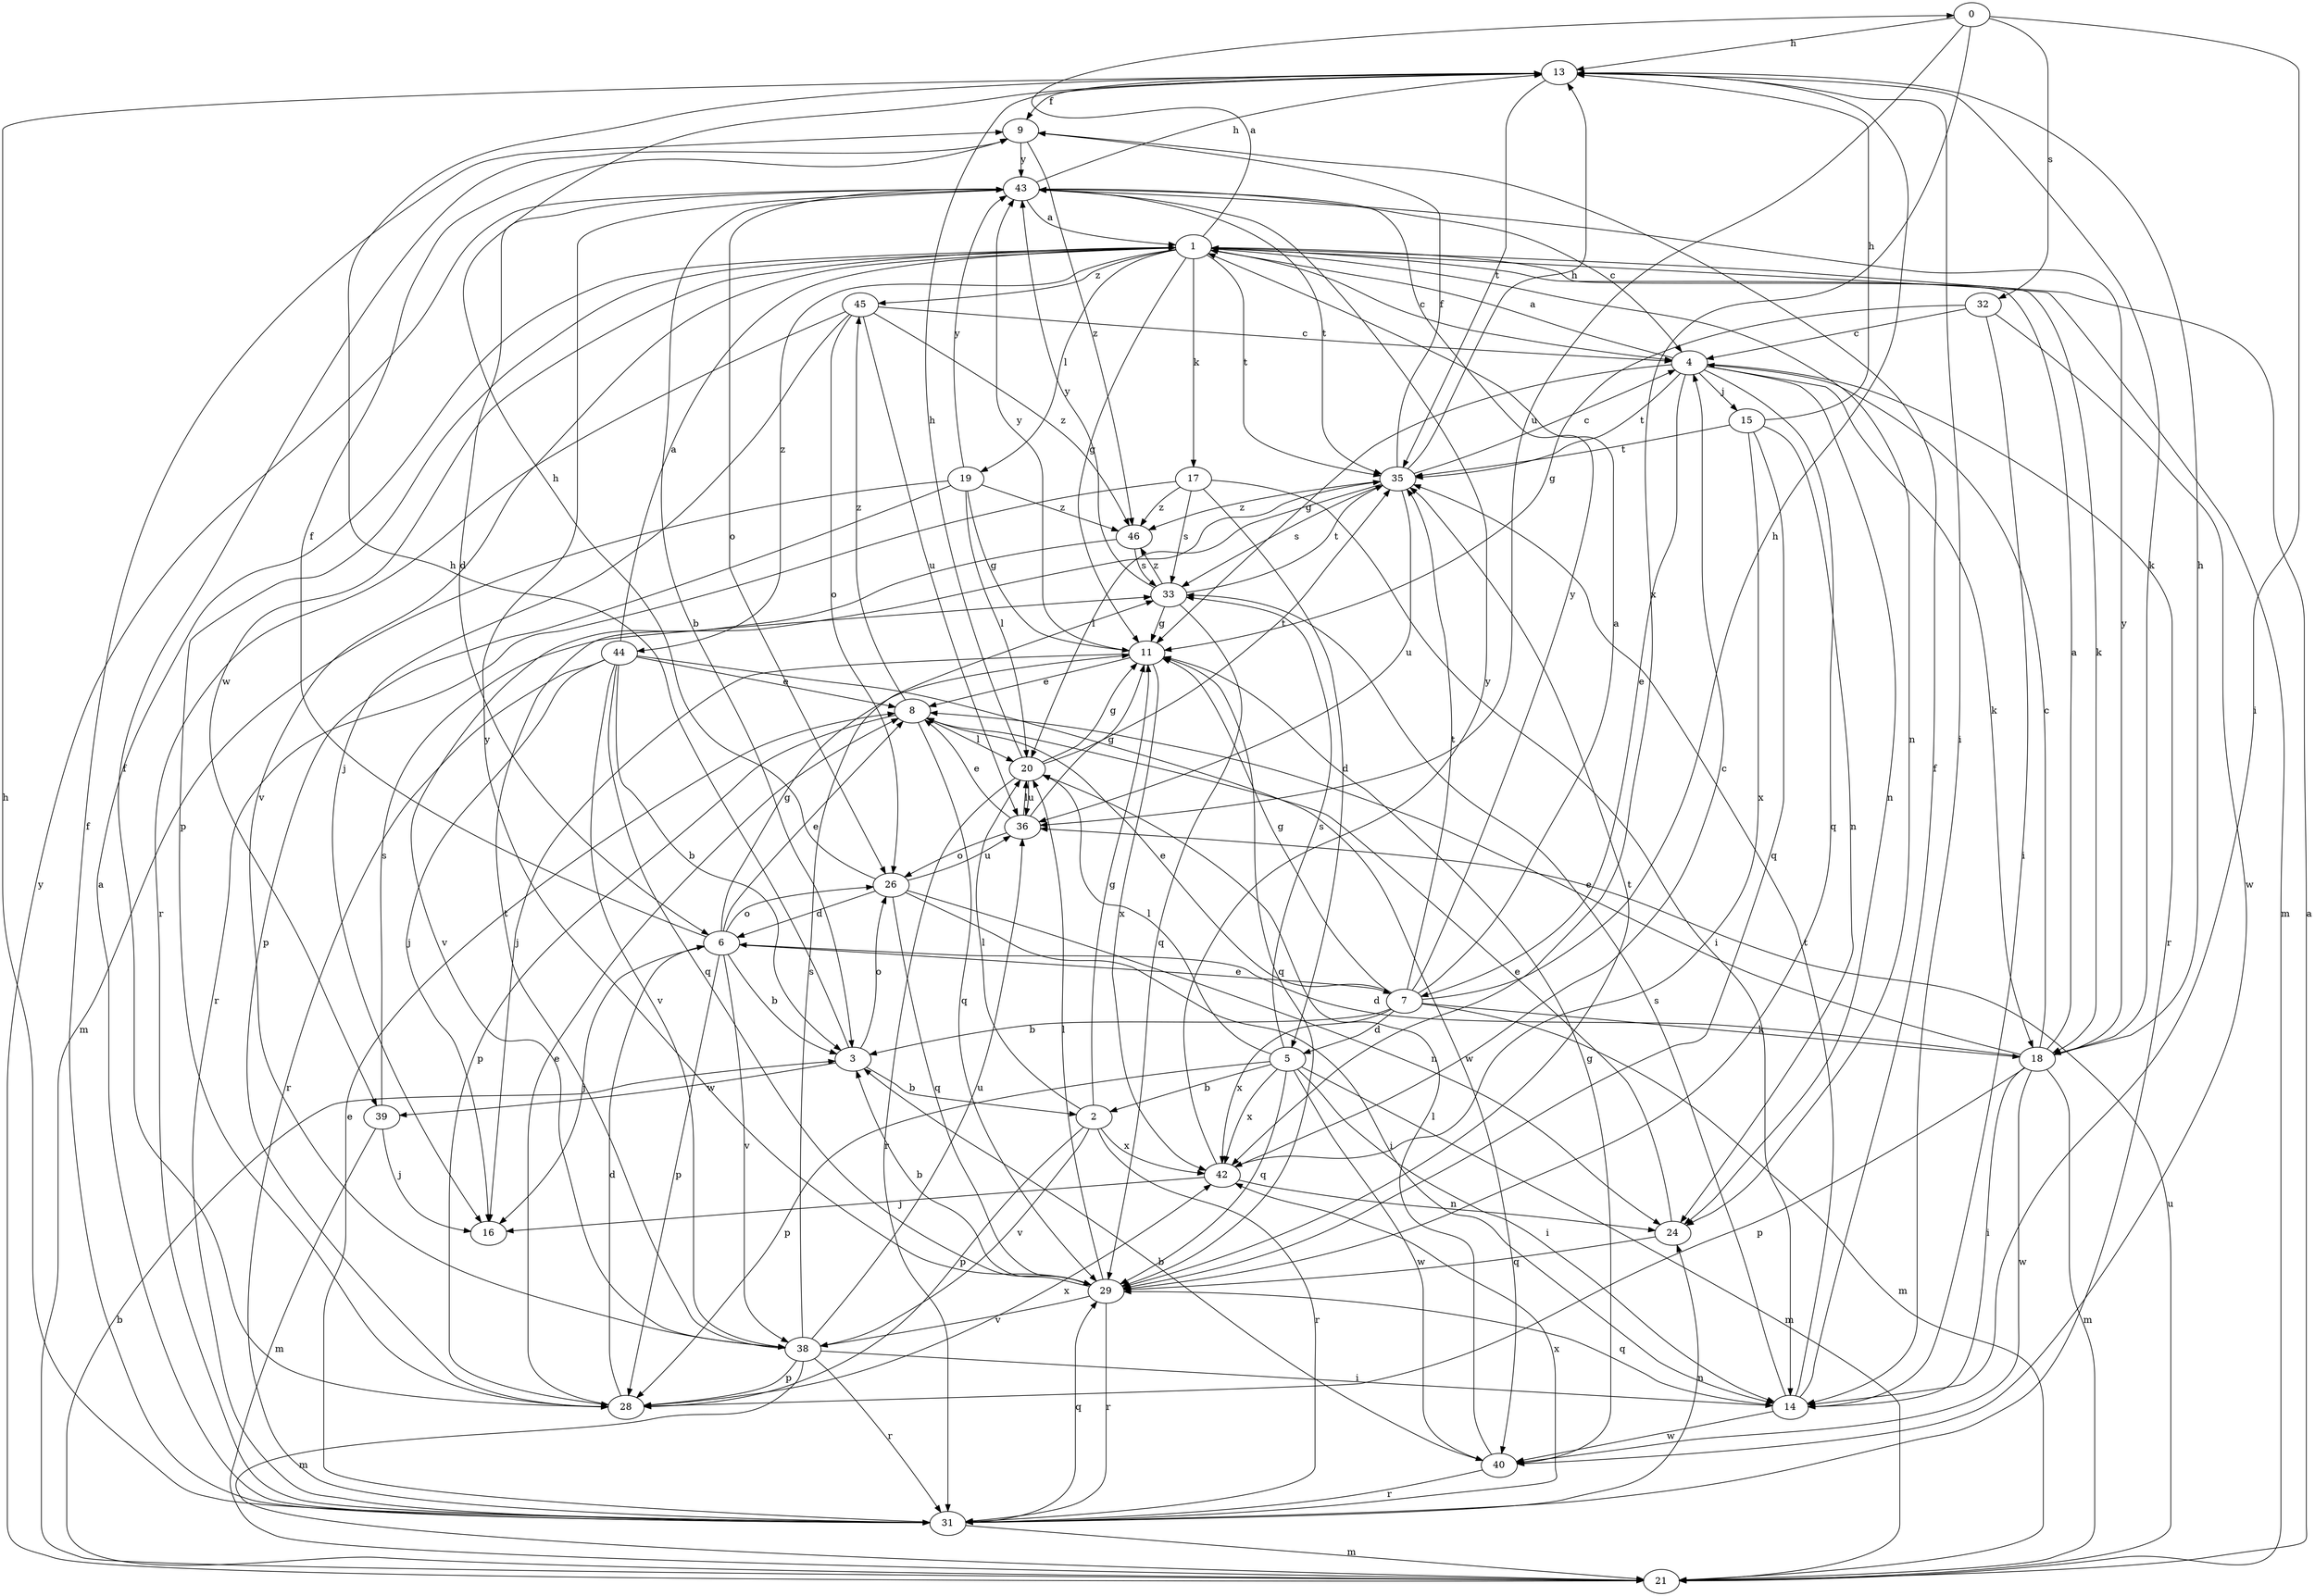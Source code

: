 strict digraph  {
0;
1;
2;
3;
4;
5;
6;
7;
8;
9;
11;
13;
14;
15;
16;
17;
18;
19;
20;
21;
24;
26;
28;
29;
31;
32;
33;
35;
36;
38;
39;
40;
42;
43;
44;
45;
46;
0 -> 13  [label=h];
0 -> 14  [label=i];
0 -> 32  [label=s];
0 -> 36  [label=u];
0 -> 42  [label=x];
1 -> 0  [label=a];
1 -> 4  [label=c];
1 -> 11  [label=g];
1 -> 17  [label=k];
1 -> 18  [label=k];
1 -> 19  [label=l];
1 -> 21  [label=m];
1 -> 24  [label=n];
1 -> 28  [label=p];
1 -> 35  [label=t];
1 -> 38  [label=v];
1 -> 39  [label=w];
1 -> 44  [label=z];
1 -> 45  [label=z];
2 -> 11  [label=g];
2 -> 20  [label=l];
2 -> 28  [label=p];
2 -> 31  [label=r];
2 -> 38  [label=v];
2 -> 42  [label=x];
3 -> 2  [label=b];
3 -> 13  [label=h];
3 -> 26  [label=o];
3 -> 39  [label=w];
4 -> 1  [label=a];
4 -> 7  [label=e];
4 -> 11  [label=g];
4 -> 15  [label=j];
4 -> 18  [label=k];
4 -> 24  [label=n];
4 -> 29  [label=q];
4 -> 31  [label=r];
4 -> 35  [label=t];
5 -> 2  [label=b];
5 -> 14  [label=i];
5 -> 20  [label=l];
5 -> 21  [label=m];
5 -> 28  [label=p];
5 -> 29  [label=q];
5 -> 33  [label=s];
5 -> 40  [label=w];
5 -> 42  [label=x];
6 -> 3  [label=b];
6 -> 7  [label=e];
6 -> 8  [label=e];
6 -> 9  [label=f];
6 -> 11  [label=g];
6 -> 16  [label=j];
6 -> 26  [label=o];
6 -> 28  [label=p];
6 -> 38  [label=v];
7 -> 1  [label=a];
7 -> 3  [label=b];
7 -> 5  [label=d];
7 -> 8  [label=e];
7 -> 11  [label=g];
7 -> 13  [label=h];
7 -> 18  [label=k];
7 -> 21  [label=m];
7 -> 35  [label=t];
7 -> 42  [label=x];
7 -> 43  [label=y];
8 -> 20  [label=l];
8 -> 28  [label=p];
8 -> 29  [label=q];
8 -> 45  [label=z];
9 -> 43  [label=y];
9 -> 46  [label=z];
11 -> 8  [label=e];
11 -> 16  [label=j];
11 -> 29  [label=q];
11 -> 42  [label=x];
11 -> 43  [label=y];
13 -> 9  [label=f];
13 -> 14  [label=i];
13 -> 18  [label=k];
13 -> 35  [label=t];
14 -> 9  [label=f];
14 -> 29  [label=q];
14 -> 33  [label=s];
14 -> 35  [label=t];
14 -> 40  [label=w];
15 -> 13  [label=h];
15 -> 24  [label=n];
15 -> 29  [label=q];
15 -> 35  [label=t];
15 -> 42  [label=x];
17 -> 5  [label=d];
17 -> 14  [label=i];
17 -> 31  [label=r];
17 -> 33  [label=s];
17 -> 46  [label=z];
18 -> 1  [label=a];
18 -> 4  [label=c];
18 -> 6  [label=d];
18 -> 8  [label=e];
18 -> 13  [label=h];
18 -> 14  [label=i];
18 -> 21  [label=m];
18 -> 28  [label=p];
18 -> 40  [label=w];
18 -> 43  [label=y];
19 -> 11  [label=g];
19 -> 20  [label=l];
19 -> 21  [label=m];
19 -> 28  [label=p];
19 -> 43  [label=y];
19 -> 46  [label=z];
20 -> 11  [label=g];
20 -> 13  [label=h];
20 -> 31  [label=r];
20 -> 35  [label=t];
20 -> 36  [label=u];
21 -> 1  [label=a];
21 -> 3  [label=b];
21 -> 36  [label=u];
21 -> 43  [label=y];
24 -> 8  [label=e];
24 -> 29  [label=q];
26 -> 6  [label=d];
26 -> 13  [label=h];
26 -> 14  [label=i];
26 -> 24  [label=n];
26 -> 29  [label=q];
26 -> 36  [label=u];
28 -> 6  [label=d];
28 -> 8  [label=e];
28 -> 9  [label=f];
28 -> 42  [label=x];
29 -> 3  [label=b];
29 -> 20  [label=l];
29 -> 31  [label=r];
29 -> 35  [label=t];
29 -> 38  [label=v];
29 -> 43  [label=y];
31 -> 1  [label=a];
31 -> 8  [label=e];
31 -> 9  [label=f];
31 -> 13  [label=h];
31 -> 21  [label=m];
31 -> 24  [label=n];
31 -> 29  [label=q];
31 -> 42  [label=x];
32 -> 4  [label=c];
32 -> 11  [label=g];
32 -> 14  [label=i];
32 -> 40  [label=w];
33 -> 11  [label=g];
33 -> 29  [label=q];
33 -> 35  [label=t];
33 -> 43  [label=y];
33 -> 46  [label=z];
35 -> 4  [label=c];
35 -> 9  [label=f];
35 -> 13  [label=h];
35 -> 20  [label=l];
35 -> 33  [label=s];
35 -> 36  [label=u];
35 -> 46  [label=z];
36 -> 8  [label=e];
36 -> 11  [label=g];
36 -> 20  [label=l];
36 -> 26  [label=o];
38 -> 14  [label=i];
38 -> 21  [label=m];
38 -> 28  [label=p];
38 -> 31  [label=r];
38 -> 33  [label=s];
38 -> 35  [label=t];
38 -> 36  [label=u];
39 -> 16  [label=j];
39 -> 21  [label=m];
39 -> 33  [label=s];
40 -> 3  [label=b];
40 -> 11  [label=g];
40 -> 20  [label=l];
40 -> 31  [label=r];
42 -> 4  [label=c];
42 -> 16  [label=j];
42 -> 24  [label=n];
42 -> 43  [label=y];
43 -> 1  [label=a];
43 -> 3  [label=b];
43 -> 4  [label=c];
43 -> 6  [label=d];
43 -> 13  [label=h];
43 -> 26  [label=o];
43 -> 35  [label=t];
44 -> 1  [label=a];
44 -> 3  [label=b];
44 -> 8  [label=e];
44 -> 16  [label=j];
44 -> 29  [label=q];
44 -> 31  [label=r];
44 -> 38  [label=v];
44 -> 40  [label=w];
45 -> 4  [label=c];
45 -> 16  [label=j];
45 -> 26  [label=o];
45 -> 31  [label=r];
45 -> 36  [label=u];
45 -> 46  [label=z];
46 -> 33  [label=s];
46 -> 38  [label=v];
}
